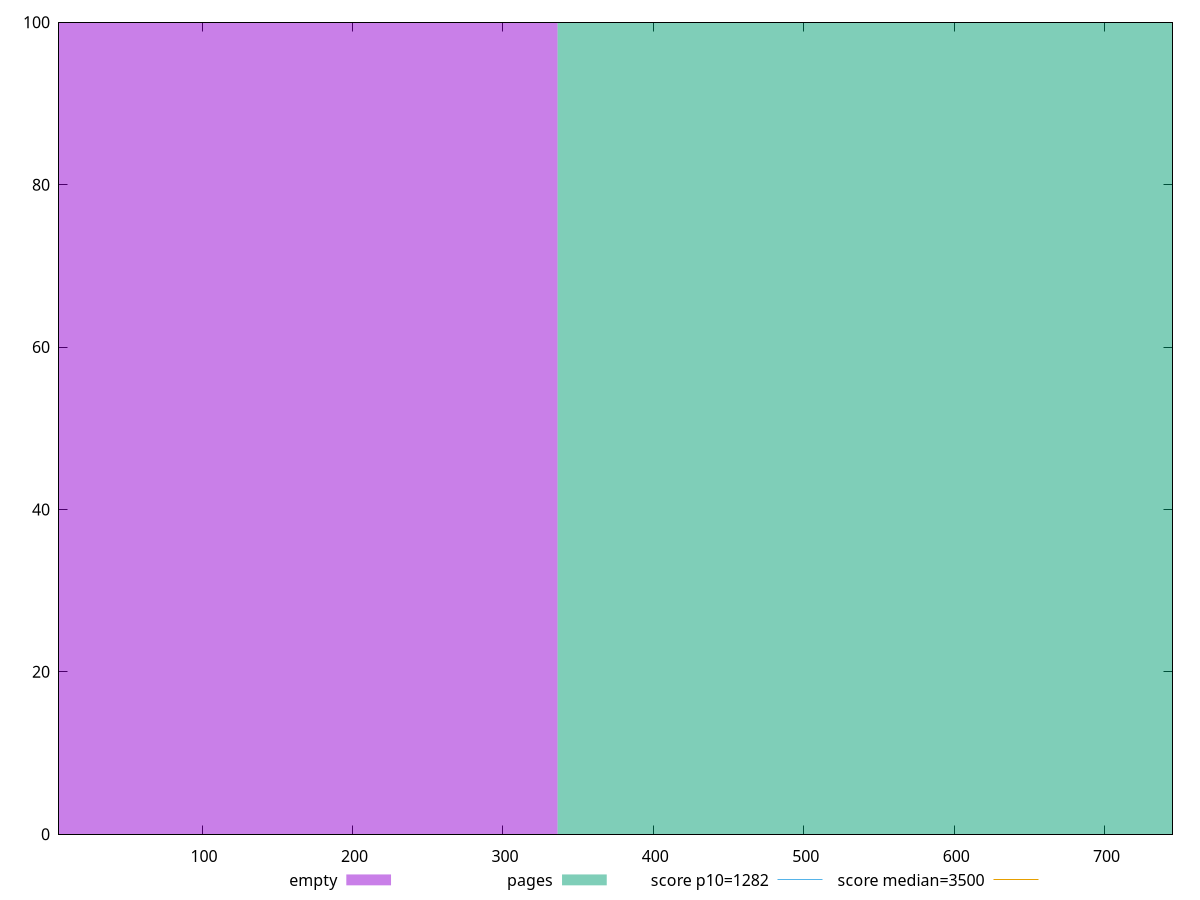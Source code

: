 reset

$empty <<EOF
0 100
EOF

$pages <<EOF
672.7339895455498 100
EOF

set key outside below
set boxwidth 672.7339895455498
set xrange [4.844000000000001:745.1760000000008]
set yrange [0:100]
set style fill transparent solid 0.5 noborder

set parametric
set terminal svg size 640, 500 enhanced background rgb 'white'
set output "report_00007_2020-12-11T15:55:29.892Z/bootup-time/comparison/histogram/0_vs_1.svg"

plot $empty title "empty" with boxes, \
     $pages title "pages" with boxes, \
     1282,t title "score p10=1282", \
     3500,t title "score median=3500"

reset
